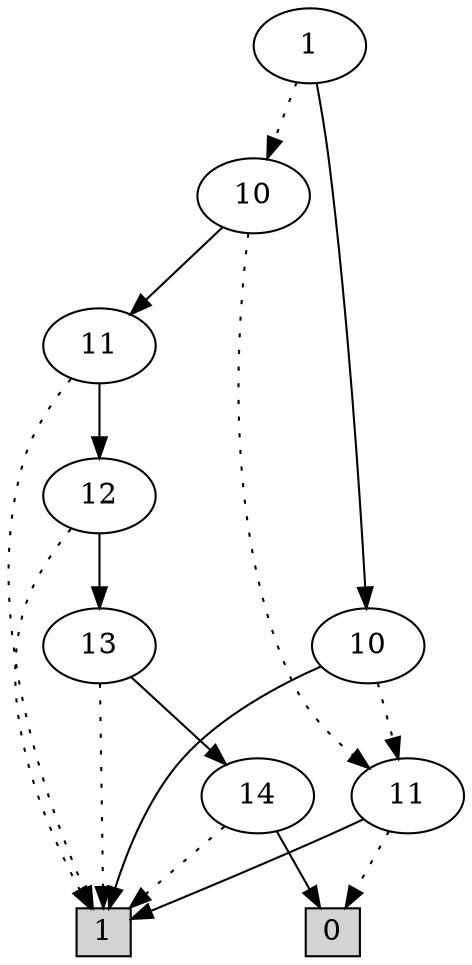 digraph G {
0 [shape=box, label="0", style=filled, shape=box, height=0.3, width=0.3];
1 [shape=box, label="1", style=filled, shape=box, height=0.3, width=0.3];
224 [label="1"];
224 -> 222 [style=dotted];
224 -> 223 [style=filled];
222 [label="10"];
222 -> 24 [style=dotted];
222 -> 221 [style=filled];
24 [label="11"];
24 -> 0 [style=dotted];
24 -> 1 [style=filled];
221 [label="11"];
221 -> 1 [style=dotted];
221 -> 209 [style=filled];
209 [label="12"];
209 -> 1 [style=dotted];
209 -> 208 [style=filled];
208 [label="13"];
208 -> 1 [style=dotted];
208 -> 31 [style=filled];
31 [label="14"];
31 -> 1 [style=dotted];
31 -> 0 [style=filled];
223 [label="10"];
223 -> 24 [style=dotted];
223 -> 1 [style=filled];
}
